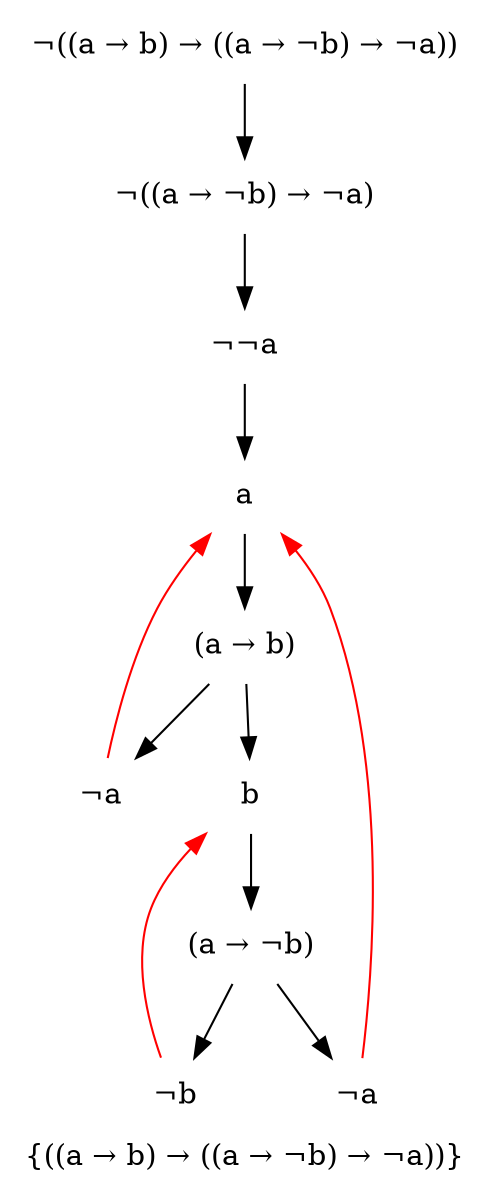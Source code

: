 digraph G {
	label = "{((a &rarr; b) &rarr; ((a &rarr; &not;b) &rarr; &not;a))}";
	node [ shape = "plaintext" ];
	0 [ label = "&not;((a &rarr; b) &rarr; ((a &rarr; &not;b) &rarr; &not;a))" ];
	1 [ label = "&not;((a &rarr; &not;b) &rarr; &not;a)" ];
	0 -> 1;
	2 [ label = "&not;&not;a" ];
	1 -> 2;
	3 [ label = "a" ];
	2 -> 3;
	4 [ label = "(a &rarr; b)" ];
	3 -> 4;
	5 [ label = "&not;a" ];
	4 -> 5;
	5 -> 3 [ arrowtail = "normal", color = "red" ];
	6 [ label = "b" ];
	4 -> 6;
	7 [ label = "(a &rarr; &not;b)" ];
	6 -> 7;
	8 [ label = "&not;a" ];
	7 -> 8;
	8 -> 3 [ arrowtail = "normal", color = "red" ];
	9 [ label = "&not;b" ];
	7 -> 9;
	9 -> 6 [ arrowtail = "normal", color = "red" ];
}